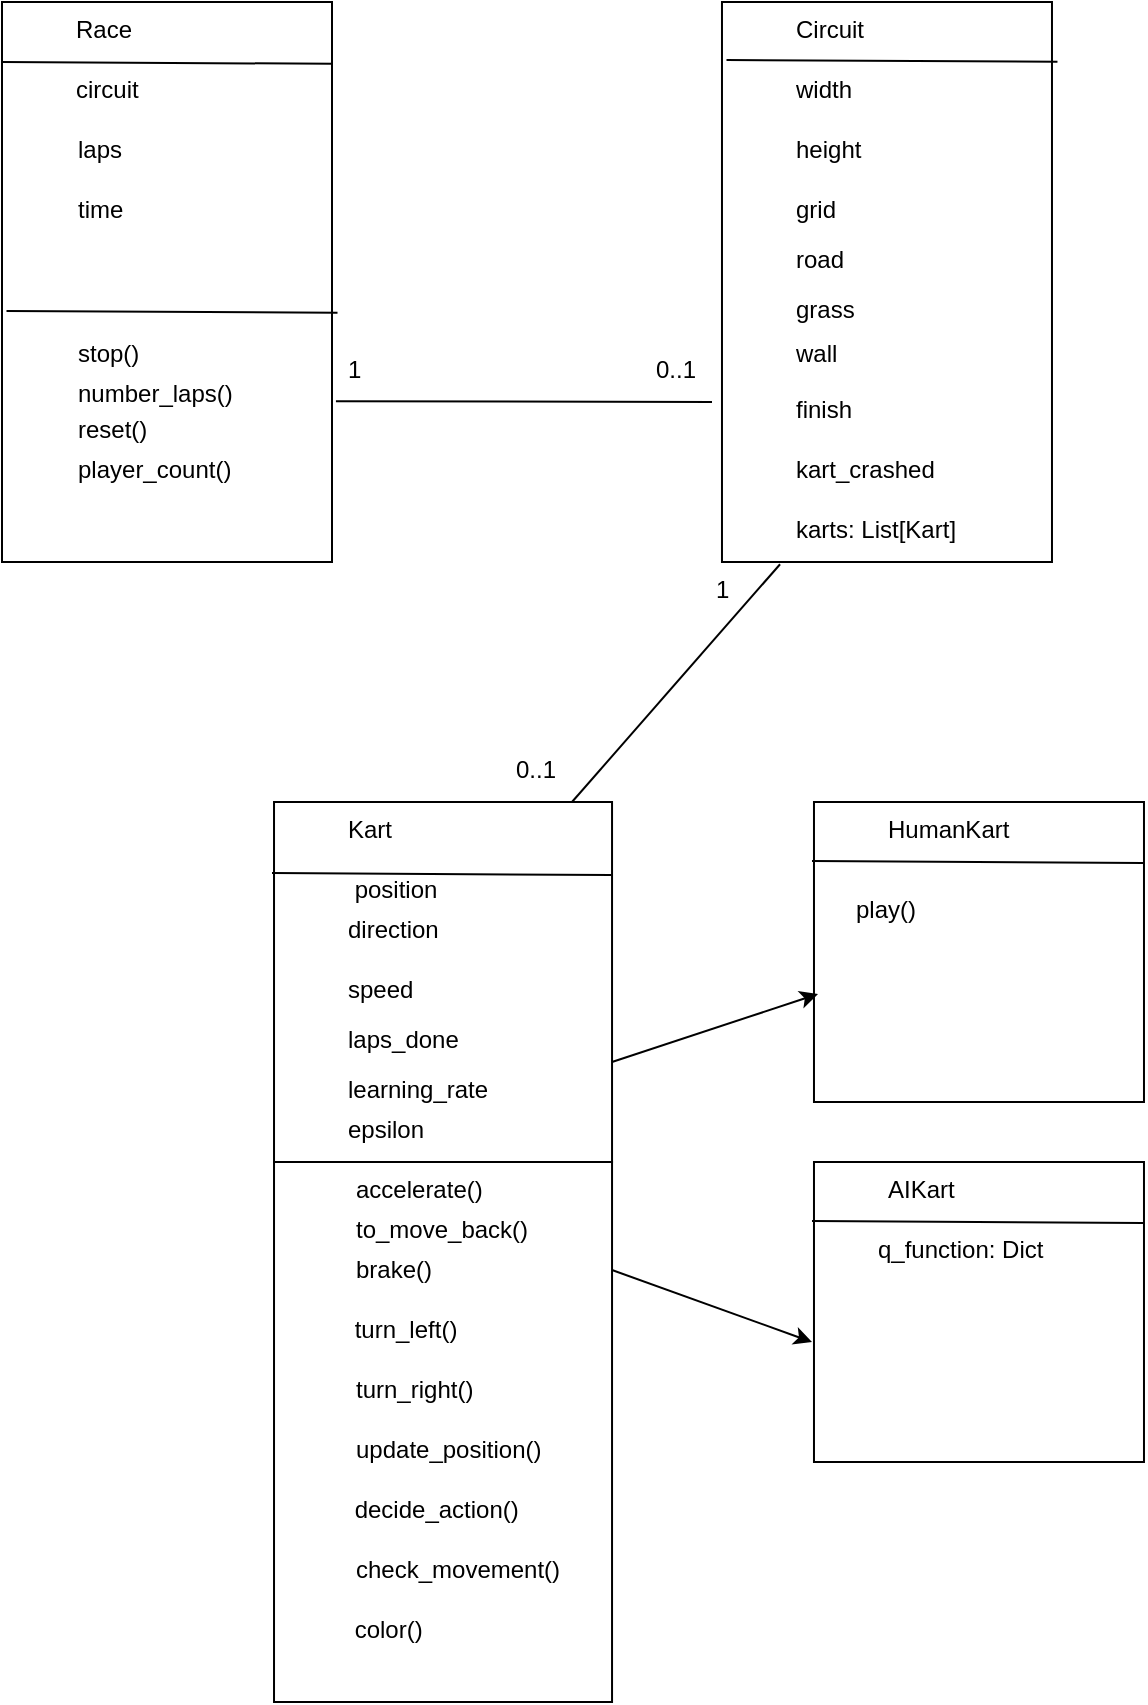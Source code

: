 <mxfile version="26.2.8">
  <diagram name="Page-1" id="h098rZsuuTH4DUrNEJaZ">
    <mxGraphModel dx="1469" dy="876" grid="1" gridSize="10" guides="1" tooltips="1" connect="1" arrows="1" fold="1" page="1" pageScale="1" pageWidth="827" pageHeight="1169" math="0" shadow="0">
      <root>
        <mxCell id="0" />
        <mxCell id="1" parent="0" />
        <mxCell id="u1woiwB6qQUkAoIpgNx1-41" value="" style="rounded=0;whiteSpace=wrap;html=1;" vertex="1" parent="1">
          <mxGeometry x="191.01" y="660" width="169.01" height="270" as="geometry" />
        </mxCell>
        <mxCell id="u1woiwB6qQUkAoIpgNx1-7" value="" style="rounded=0;whiteSpace=wrap;html=1;" vertex="1" parent="1">
          <mxGeometry x="55" y="80" width="165" height="280" as="geometry" />
        </mxCell>
        <mxCell id="u1woiwB6qQUkAoIpgNx1-2" value="Race" style="text;whiteSpace=wrap;html=1;" vertex="1" parent="1">
          <mxGeometry x="90" y="80" width="70" height="30" as="geometry" />
        </mxCell>
        <mxCell id="u1woiwB6qQUkAoIpgNx1-3" value="circuit" style="text;whiteSpace=wrap;html=1;" vertex="1" parent="1">
          <mxGeometry x="90" y="110" width="70" height="30" as="geometry" />
        </mxCell>
        <mxCell id="u1woiwB6qQUkAoIpgNx1-5" value="laps" style="text;whiteSpace=wrap;html=1;" vertex="1" parent="1">
          <mxGeometry x="91.01" y="140" width="100" height="30" as="geometry" />
        </mxCell>
        <mxCell id="u1woiwB6qQUkAoIpgNx1-6" value="time" style="text;whiteSpace=wrap;html=1;" vertex="1" parent="1">
          <mxGeometry x="91.01" y="170" width="100" height="30" as="geometry" />
        </mxCell>
        <mxCell id="u1woiwB6qQUkAoIpgNx1-11" value="" style="endArrow=none;html=1;rounded=0;entryX=0.997;entryY=0.203;entryDx=0;entryDy=0;entryPerimeter=0;exitX=-0.006;exitY=0.197;exitDx=0;exitDy=0;exitPerimeter=0;" edge="1" parent="1">
          <mxGeometry width="50" height="50" relative="1" as="geometry">
            <mxPoint x="55.0" y="110.0" as="sourcePoint" />
            <mxPoint x="220.495" y="110.9" as="targetPoint" />
          </mxGeometry>
        </mxCell>
        <mxCell id="u1woiwB6qQUkAoIpgNx1-19" value="" style="rounded=0;whiteSpace=wrap;html=1;" vertex="1" parent="1">
          <mxGeometry x="414.99" y="80" width="165" height="280" as="geometry" />
        </mxCell>
        <mxCell id="u1woiwB6qQUkAoIpgNx1-20" value="Circuit" style="text;whiteSpace=wrap;html=1;" vertex="1" parent="1">
          <mxGeometry x="449.99" y="80" width="70" height="30" as="geometry" />
        </mxCell>
        <mxCell id="u1woiwB6qQUkAoIpgNx1-21" value="width" style="text;whiteSpace=wrap;html=1;" vertex="1" parent="1">
          <mxGeometry x="449.99" y="110" width="70" height="30" as="geometry" />
        </mxCell>
        <mxCell id="u1woiwB6qQUkAoIpgNx1-22" value="height" style="text;whiteSpace=wrap;html=1;" vertex="1" parent="1">
          <mxGeometry x="449.99" y="140" width="100" height="30" as="geometry" />
        </mxCell>
        <mxCell id="u1woiwB6qQUkAoIpgNx1-23" value="grid" style="text;whiteSpace=wrap;html=1;" vertex="1" parent="1">
          <mxGeometry x="449.99" y="170" width="100" height="30" as="geometry" />
        </mxCell>
        <mxCell id="u1woiwB6qQUkAoIpgNx1-25" value="" style="endArrow=none;html=1;rounded=0;entryX=0.997;entryY=0.203;entryDx=0;entryDy=0;entryPerimeter=0;exitX=-0.006;exitY=0.197;exitDx=0;exitDy=0;exitPerimeter=0;" edge="1" parent="1">
          <mxGeometry width="50" height="50" relative="1" as="geometry">
            <mxPoint x="417.24" y="109.0" as="sourcePoint" />
            <mxPoint x="582.735" y="109.9" as="targetPoint" />
          </mxGeometry>
        </mxCell>
        <mxCell id="u1woiwB6qQUkAoIpgNx1-27" value="" style="rounded=0;whiteSpace=wrap;html=1;" vertex="1" parent="1">
          <mxGeometry x="191.01" y="480" width="169.01" height="180" as="geometry" />
        </mxCell>
        <mxCell id="u1woiwB6qQUkAoIpgNx1-28" value="Kart" style="text;whiteSpace=wrap;html=1;" vertex="1" parent="1">
          <mxGeometry x="226.01" y="480" width="70" height="30" as="geometry" />
        </mxCell>
        <mxCell id="u1woiwB6qQUkAoIpgNx1-29" value="&amp;nbsp;position" style="text;whiteSpace=wrap;html=1;" vertex="1" parent="1">
          <mxGeometry x="226.01" y="510" width="70" height="30" as="geometry" />
        </mxCell>
        <mxCell id="u1woiwB6qQUkAoIpgNx1-30" value="direction" style="text;whiteSpace=wrap;html=1;" vertex="1" parent="1">
          <mxGeometry x="226.01" y="530" width="100" height="30" as="geometry" />
        </mxCell>
        <mxCell id="u1woiwB6qQUkAoIpgNx1-31" value="speed" style="text;whiteSpace=wrap;html=1;" vertex="1" parent="1">
          <mxGeometry x="226.01" y="560" width="100" height="30" as="geometry" />
        </mxCell>
        <mxCell id="u1woiwB6qQUkAoIpgNx1-32" value="laps_done" style="text;whiteSpace=wrap;html=1;" vertex="1" parent="1">
          <mxGeometry x="226.01" y="585" width="100" height="30" as="geometry" />
        </mxCell>
        <mxCell id="u1woiwB6qQUkAoIpgNx1-33" value="" style="endArrow=none;html=1;rounded=0;entryX=0.997;entryY=0.203;entryDx=0;entryDy=0;entryPerimeter=0;exitX=-0.006;exitY=0.197;exitDx=0;exitDy=0;exitPerimeter=0;" edge="1" parent="1" source="u1woiwB6qQUkAoIpgNx1-27" target="u1woiwB6qQUkAoIpgNx1-27">
          <mxGeometry width="50" height="50" relative="1" as="geometry">
            <mxPoint x="176.01" y="510" as="sourcePoint" />
            <mxPoint x="346.01" y="510" as="targetPoint" />
          </mxGeometry>
        </mxCell>
        <mxCell id="u1woiwB6qQUkAoIpgNx1-35" value="accelerate()" style="text;whiteSpace=wrap;html=1;" vertex="1" parent="1">
          <mxGeometry x="230.02" y="660" width="100" height="30" as="geometry" />
        </mxCell>
        <mxCell id="u1woiwB6qQUkAoIpgNx1-36" value="brake()" style="text;whiteSpace=wrap;html=1;" vertex="1" parent="1">
          <mxGeometry x="230.02" y="700" width="100" height="30" as="geometry" />
        </mxCell>
        <mxCell id="u1woiwB6qQUkAoIpgNx1-37" value="&amp;nbsp;turn_left()" style="text;whiteSpace=wrap;html=1;" vertex="1" parent="1">
          <mxGeometry x="226.01" y="730" width="100" height="30" as="geometry" />
        </mxCell>
        <mxCell id="u1woiwB6qQUkAoIpgNx1-38" value="turn_right()&amp;nbsp;" style="text;whiteSpace=wrap;html=1;" vertex="1" parent="1">
          <mxGeometry x="230.02" y="760" width="100" height="30" as="geometry" />
        </mxCell>
        <mxCell id="u1woiwB6qQUkAoIpgNx1-39" value="update_position()" style="text;whiteSpace=wrap;html=1;" vertex="1" parent="1">
          <mxGeometry x="230.02" y="790" width="100" height="30" as="geometry" />
        </mxCell>
        <mxCell id="u1woiwB6qQUkAoIpgNx1-40" value="&amp;nbsp;decide_action()" style="text;whiteSpace=wrap;html=1;" vertex="1" parent="1">
          <mxGeometry x="225.52" y="820" width="100" height="30" as="geometry" />
        </mxCell>
        <mxCell id="u1woiwB6qQUkAoIpgNx1-50" value="" style="rounded=0;whiteSpace=wrap;html=1;" vertex="1" parent="1">
          <mxGeometry x="460.99" y="480" width="165" height="150" as="geometry" />
        </mxCell>
        <mxCell id="u1woiwB6qQUkAoIpgNx1-51" value="HumanKart" style="text;whiteSpace=wrap;html=1;" vertex="1" parent="1">
          <mxGeometry x="495.99" y="480" width="70" height="30" as="geometry" />
        </mxCell>
        <mxCell id="u1woiwB6qQUkAoIpgNx1-56" value="" style="endArrow=none;html=1;rounded=0;entryX=0.997;entryY=0.203;entryDx=0;entryDy=0;entryPerimeter=0;exitX=-0.006;exitY=0.197;exitDx=0;exitDy=0;exitPerimeter=0;" edge="1" parent="1" source="u1woiwB6qQUkAoIpgNx1-50" target="u1woiwB6qQUkAoIpgNx1-50">
          <mxGeometry width="50" height="50" relative="1" as="geometry">
            <mxPoint x="445.99" y="510" as="sourcePoint" />
            <mxPoint x="615.99" y="510" as="targetPoint" />
          </mxGeometry>
        </mxCell>
        <mxCell id="u1woiwB6qQUkAoIpgNx1-57" value="" style="rounded=0;whiteSpace=wrap;html=1;" vertex="1" parent="1">
          <mxGeometry x="460.99" y="660" width="165" height="150" as="geometry" />
        </mxCell>
        <mxCell id="u1woiwB6qQUkAoIpgNx1-58" value="AIKart" style="text;whiteSpace=wrap;html=1;" vertex="1" parent="1">
          <mxGeometry x="495.99" y="660" width="70" height="30" as="geometry" />
        </mxCell>
        <mxCell id="u1woiwB6qQUkAoIpgNx1-59" value="q_function: Dict" style="text;whiteSpace=wrap;html=1;" vertex="1" parent="1">
          <mxGeometry x="491.48" y="690" width="104.01" height="30" as="geometry" />
        </mxCell>
        <mxCell id="u1woiwB6qQUkAoIpgNx1-63" value="" style="endArrow=none;html=1;rounded=0;entryX=0.997;entryY=0.203;entryDx=0;entryDy=0;entryPerimeter=0;exitX=-0.006;exitY=0.197;exitDx=0;exitDy=0;exitPerimeter=0;" edge="1" source="u1woiwB6qQUkAoIpgNx1-57" target="u1woiwB6qQUkAoIpgNx1-57" parent="1">
          <mxGeometry width="50" height="50" relative="1" as="geometry">
            <mxPoint x="445.99" y="690" as="sourcePoint" />
            <mxPoint x="615.99" y="690" as="targetPoint" />
          </mxGeometry>
        </mxCell>
        <mxCell id="u1woiwB6qQUkAoIpgNx1-66" value="&amp;nbsp;color()" style="text;whiteSpace=wrap;html=1;" vertex="1" parent="1">
          <mxGeometry x="226.01" y="880" width="100" height="30" as="geometry" />
        </mxCell>
        <mxCell id="u1woiwB6qQUkAoIpgNx1-67" value="check_movement()" style="text;whiteSpace=wrap;html=1;" vertex="1" parent="1">
          <mxGeometry x="230.02" y="850" width="100" height="30" as="geometry" />
        </mxCell>
        <mxCell id="u1woiwB6qQUkAoIpgNx1-70" value="to_move_back()" style="text;whiteSpace=wrap;html=1;" vertex="1" parent="1">
          <mxGeometry x="230.02" y="680" width="100" height="30" as="geometry" />
        </mxCell>
        <mxCell id="u1woiwB6qQUkAoIpgNx1-73" value="road" style="text;whiteSpace=wrap;html=1;" vertex="1" parent="1">
          <mxGeometry x="449.99" y="195" width="100" height="30" as="geometry" />
        </mxCell>
        <mxCell id="u1woiwB6qQUkAoIpgNx1-74" value="grass" style="text;whiteSpace=wrap;html=1;" vertex="1" parent="1">
          <mxGeometry x="449.99" y="220" width="100" height="30" as="geometry" />
        </mxCell>
        <mxCell id="u1woiwB6qQUkAoIpgNx1-75" value="wall" style="text;whiteSpace=wrap;html=1;" vertex="1" parent="1">
          <mxGeometry x="449.99" y="242" width="100" height="30" as="geometry" />
        </mxCell>
        <mxCell id="u1woiwB6qQUkAoIpgNx1-76" value="finish" style="text;whiteSpace=wrap;html=1;" vertex="1" parent="1">
          <mxGeometry x="449.99" y="270" width="100" height="30" as="geometry" />
        </mxCell>
        <mxCell id="u1woiwB6qQUkAoIpgNx1-77" value="stop()" style="text;whiteSpace=wrap;html=1;" vertex="1" parent="1">
          <mxGeometry x="91.01" y="242" width="100" height="30" as="geometry" />
        </mxCell>
        <mxCell id="u1woiwB6qQUkAoIpgNx1-78" value="kart_crashed" style="text;whiteSpace=wrap;html=1;" vertex="1" parent="1">
          <mxGeometry x="449.99" y="300" width="100" height="30" as="geometry" />
        </mxCell>
        <mxCell id="u1woiwB6qQUkAoIpgNx1-80" value="" style="endArrow=none;html=1;rounded=0;entryX=0.997;entryY=0.203;entryDx=0;entryDy=0;entryPerimeter=0;exitX=-0.006;exitY=0.197;exitDx=0;exitDy=0;exitPerimeter=0;" edge="1" parent="1">
          <mxGeometry width="50" height="50" relative="1" as="geometry">
            <mxPoint x="57.25" y="234.5" as="sourcePoint" />
            <mxPoint x="222.745" y="235.4" as="targetPoint" />
          </mxGeometry>
        </mxCell>
        <mxCell id="u1woiwB6qQUkAoIpgNx1-81" value="number_laps()" style="text;whiteSpace=wrap;html=1;" vertex="1" parent="1">
          <mxGeometry x="91.01" y="262" width="100" height="30" as="geometry" />
        </mxCell>
        <mxCell id="u1woiwB6qQUkAoIpgNx1-82" value="reset()" style="text;whiteSpace=wrap;html=1;" vertex="1" parent="1">
          <mxGeometry x="91.01" y="280" width="100" height="30" as="geometry" />
        </mxCell>
        <mxCell id="u1woiwB6qQUkAoIpgNx1-84" value="" style="endArrow=none;html=1;rounded=0;exitX=1.012;exitY=0.713;exitDx=0;exitDy=0;exitPerimeter=0;" edge="1" parent="1" source="u1woiwB6qQUkAoIpgNx1-7">
          <mxGeometry width="50" height="50" relative="1" as="geometry">
            <mxPoint x="260" y="280" as="sourcePoint" />
            <mxPoint x="410" y="280" as="targetPoint" />
          </mxGeometry>
        </mxCell>
        <mxCell id="u1woiwB6qQUkAoIpgNx1-85" value="" style="endArrow=none;html=1;rounded=0;entryX=0.176;entryY=1.004;entryDx=0;entryDy=0;entryPerimeter=0;" edge="1" parent="1" target="u1woiwB6qQUkAoIpgNx1-19">
          <mxGeometry width="50" height="50" relative="1" as="geometry">
            <mxPoint x="340" y="480" as="sourcePoint" />
            <mxPoint x="390" y="430" as="targetPoint" />
          </mxGeometry>
        </mxCell>
        <mxCell id="u1woiwB6qQUkAoIpgNx1-86" value="0..1" style="text;whiteSpace=wrap;html=1;" vertex="1" parent="1">
          <mxGeometry x="379.99" y="250" width="70" height="30" as="geometry" />
        </mxCell>
        <mxCell id="u1woiwB6qQUkAoIpgNx1-87" value="1" style="text;whiteSpace=wrap;html=1;" vertex="1" parent="1">
          <mxGeometry x="226.01" y="250" width="70" height="30" as="geometry" />
        </mxCell>
        <mxCell id="u1woiwB6qQUkAoIpgNx1-88" value="1" style="text;whiteSpace=wrap;html=1;" vertex="1" parent="1">
          <mxGeometry x="410" y="360" width="70" height="30" as="geometry" />
        </mxCell>
        <mxCell id="u1woiwB6qQUkAoIpgNx1-89" value="0..1" style="text;whiteSpace=wrap;html=1;" vertex="1" parent="1">
          <mxGeometry x="309.99" y="450" width="70" height="30" as="geometry" />
        </mxCell>
        <mxCell id="u1woiwB6qQUkAoIpgNx1-92" value="" style="endArrow=classic;html=1;rounded=0;" edge="1" parent="1">
          <mxGeometry width="50" height="50" relative="1" as="geometry">
            <mxPoint x="360" y="610" as="sourcePoint" />
            <mxPoint x="463" y="576" as="targetPoint" />
          </mxGeometry>
        </mxCell>
        <mxCell id="u1woiwB6qQUkAoIpgNx1-93" value="" style="endArrow=classic;html=1;rounded=0;" edge="1" parent="1">
          <mxGeometry width="50" height="50" relative="1" as="geometry">
            <mxPoint x="360.02" y="714" as="sourcePoint" />
            <mxPoint x="460" y="750" as="targetPoint" />
          </mxGeometry>
        </mxCell>
        <mxCell id="u1woiwB6qQUkAoIpgNx1-4" value="karts: List[Kart]" style="text;whiteSpace=wrap;html=1;" vertex="1" parent="1">
          <mxGeometry x="449.99" y="330" width="100" height="30" as="geometry" />
        </mxCell>
        <mxCell id="u1woiwB6qQUkAoIpgNx1-94" value="play()" style="text;whiteSpace=wrap;html=1;" vertex="1" parent="1">
          <mxGeometry x="480" y="520" width="100" height="30" as="geometry" />
        </mxCell>
        <mxCell id="u1woiwB6qQUkAoIpgNx1-95" value="learning_rate" style="text;whiteSpace=wrap;html=1;" vertex="1" parent="1">
          <mxGeometry x="226.01" y="610" width="100" height="30" as="geometry" />
        </mxCell>
        <mxCell id="u1woiwB6qQUkAoIpgNx1-96" value="epsilon" style="text;whiteSpace=wrap;html=1;" vertex="1" parent="1">
          <mxGeometry x="226.01" y="630" width="100" height="30" as="geometry" />
        </mxCell>
        <mxCell id="u1woiwB6qQUkAoIpgNx1-105" value="player_count()" style="text;whiteSpace=wrap;html=1;" vertex="1" parent="1">
          <mxGeometry x="91.01" y="300" width="100" height="30" as="geometry" />
        </mxCell>
      </root>
    </mxGraphModel>
  </diagram>
</mxfile>
